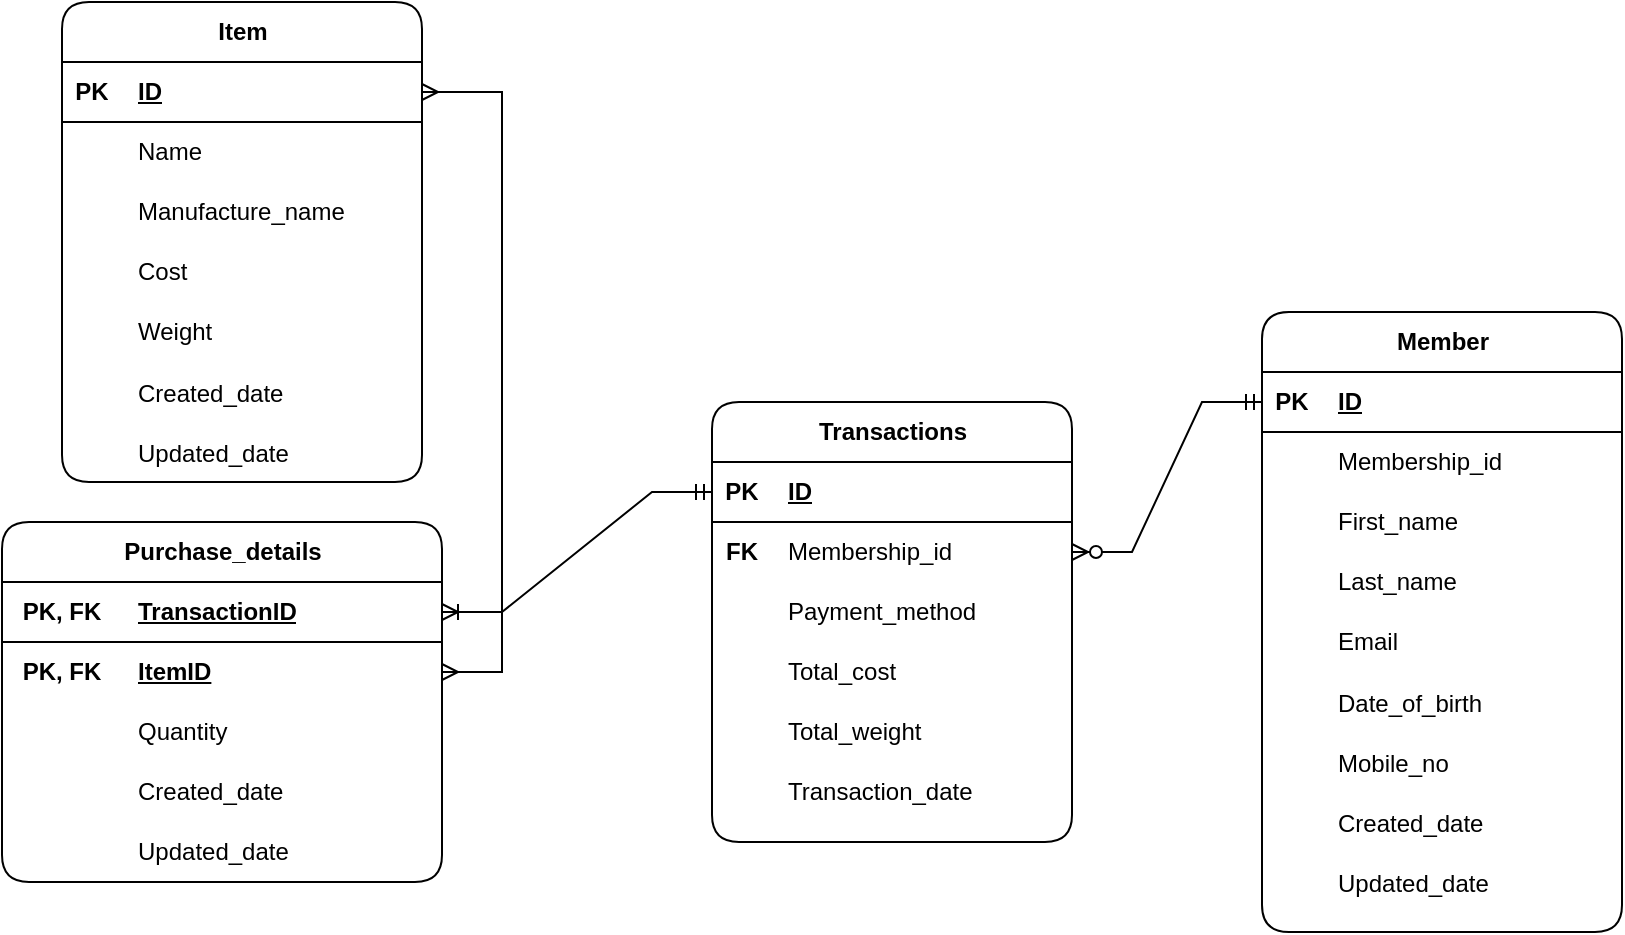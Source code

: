 <mxfile version="21.0.6"><diagram name="Page-1" id="mBTfdNgbiv4qz16sCXls"><mxGraphModel dx="1050" dy="553" grid="1" gridSize="10" guides="1" tooltips="1" connect="1" arrows="1" fold="1" page="1" pageScale="1" pageWidth="1169" pageHeight="827" math="0" shadow="0"><root><mxCell id="0"/><mxCell id="1" parent="0"/><mxCell id="h47aeCVus-h1G1dlQ44J-30" value="Item" style="shape=table;startSize=30;container=1;collapsible=1;childLayout=tableLayout;fixedRows=1;rowLines=0;fontStyle=1;align=center;resizeLast=1;html=1;columnLines=0;swimlaneLine=1;rounded=1;strokeColor=default;shadow=0;" parent="1" vertex="1"><mxGeometry x="260" y="60" width="180" height="240" as="geometry"/></mxCell><mxCell id="h47aeCVus-h1G1dlQ44J-31" value="" style="shape=tableRow;horizontal=0;startSize=0;swimlaneHead=0;swimlaneBody=0;fillColor=none;collapsible=0;dropTarget=0;points=[[0,0.5],[1,0.5]];portConstraint=eastwest;top=0;left=0;right=0;bottom=1;" parent="h47aeCVus-h1G1dlQ44J-30" vertex="1"><mxGeometry y="30" width="180" height="30" as="geometry"/></mxCell><mxCell id="h47aeCVus-h1G1dlQ44J-32" value="PK" style="shape=partialRectangle;connectable=0;fillColor=none;top=0;left=0;bottom=0;right=0;fontStyle=1;overflow=hidden;whiteSpace=wrap;html=1;" parent="h47aeCVus-h1G1dlQ44J-31" vertex="1"><mxGeometry width="30" height="30" as="geometry"><mxRectangle width="30" height="30" as="alternateBounds"/></mxGeometry></mxCell><mxCell id="h47aeCVus-h1G1dlQ44J-33" value="ID" style="shape=partialRectangle;connectable=0;fillColor=none;top=0;left=0;bottom=0;right=0;align=left;spacingLeft=6;fontStyle=5;overflow=hidden;whiteSpace=wrap;html=1;" parent="h47aeCVus-h1G1dlQ44J-31" vertex="1"><mxGeometry x="30" width="150" height="30" as="geometry"><mxRectangle width="150" height="30" as="alternateBounds"/></mxGeometry></mxCell><mxCell id="h47aeCVus-h1G1dlQ44J-34" value="" style="shape=tableRow;horizontal=0;startSize=0;swimlaneHead=0;swimlaneBody=0;fillColor=none;collapsible=0;dropTarget=0;points=[[0,0.5],[1,0.5]];portConstraint=eastwest;top=0;left=0;right=0;bottom=0;" parent="h47aeCVus-h1G1dlQ44J-30" vertex="1"><mxGeometry y="60" width="180" height="30" as="geometry"/></mxCell><mxCell id="h47aeCVus-h1G1dlQ44J-35" value="" style="shape=partialRectangle;connectable=0;fillColor=none;top=0;left=0;bottom=0;right=0;editable=1;overflow=hidden;whiteSpace=wrap;html=1;" parent="h47aeCVus-h1G1dlQ44J-34" vertex="1"><mxGeometry width="30" height="30" as="geometry"><mxRectangle width="30" height="30" as="alternateBounds"/></mxGeometry></mxCell><mxCell id="h47aeCVus-h1G1dlQ44J-36" value="Name" style="shape=partialRectangle;connectable=0;fillColor=none;top=0;left=0;bottom=0;right=0;align=left;spacingLeft=6;overflow=hidden;whiteSpace=wrap;html=1;" parent="h47aeCVus-h1G1dlQ44J-34" vertex="1"><mxGeometry x="30" width="150" height="30" as="geometry"><mxRectangle width="150" height="30" as="alternateBounds"/></mxGeometry></mxCell><mxCell id="h47aeCVus-h1G1dlQ44J-37" value="" style="shape=tableRow;horizontal=0;startSize=0;swimlaneHead=0;swimlaneBody=0;fillColor=none;collapsible=0;dropTarget=0;points=[[0,0.5],[1,0.5]];portConstraint=eastwest;top=0;left=0;right=0;bottom=0;" parent="h47aeCVus-h1G1dlQ44J-30" vertex="1"><mxGeometry y="90" width="180" height="30" as="geometry"/></mxCell><mxCell id="h47aeCVus-h1G1dlQ44J-38" value="" style="shape=partialRectangle;connectable=0;fillColor=none;top=0;left=0;bottom=0;right=0;editable=1;overflow=hidden;whiteSpace=wrap;html=1;" parent="h47aeCVus-h1G1dlQ44J-37" vertex="1"><mxGeometry width="30" height="30" as="geometry"><mxRectangle width="30" height="30" as="alternateBounds"/></mxGeometry></mxCell><mxCell id="h47aeCVus-h1G1dlQ44J-39" value="Manufacture_name" style="shape=partialRectangle;connectable=0;fillColor=none;top=0;left=0;bottom=0;right=0;align=left;spacingLeft=6;overflow=hidden;whiteSpace=wrap;html=1;" parent="h47aeCVus-h1G1dlQ44J-37" vertex="1"><mxGeometry x="30" width="150" height="30" as="geometry"><mxRectangle width="150" height="30" as="alternateBounds"/></mxGeometry></mxCell><mxCell id="h47aeCVus-h1G1dlQ44J-40" value="" style="shape=tableRow;horizontal=0;startSize=0;swimlaneHead=0;swimlaneBody=0;fillColor=none;collapsible=0;dropTarget=0;points=[[0,0.5],[1,0.5]];portConstraint=eastwest;top=0;left=0;right=0;bottom=0;" parent="h47aeCVus-h1G1dlQ44J-30" vertex="1"><mxGeometry y="120" width="180" height="30" as="geometry"/></mxCell><mxCell id="h47aeCVus-h1G1dlQ44J-41" value="" style="shape=partialRectangle;connectable=0;fillColor=none;top=0;left=0;bottom=0;right=0;editable=1;overflow=hidden;whiteSpace=wrap;html=1;" parent="h47aeCVus-h1G1dlQ44J-40" vertex="1"><mxGeometry width="30" height="30" as="geometry"><mxRectangle width="30" height="30" as="alternateBounds"/></mxGeometry></mxCell><mxCell id="h47aeCVus-h1G1dlQ44J-42" value="Cost" style="shape=partialRectangle;connectable=0;fillColor=none;top=0;left=0;bottom=0;right=0;align=left;spacingLeft=6;overflow=hidden;whiteSpace=wrap;html=1;" parent="h47aeCVus-h1G1dlQ44J-40" vertex="1"><mxGeometry x="30" width="150" height="30" as="geometry"><mxRectangle width="150" height="30" as="alternateBounds"/></mxGeometry></mxCell><mxCell id="h47aeCVus-h1G1dlQ44J-44" value="Weight" style="shape=partialRectangle;connectable=0;fillColor=none;top=0;left=0;bottom=0;right=0;align=left;spacingLeft=6;overflow=hidden;whiteSpace=wrap;html=1;" parent="1" vertex="1"><mxGeometry x="290" y="210" width="150" height="30" as="geometry"><mxRectangle width="150" height="30" as="alternateBounds"/></mxGeometry></mxCell><mxCell id="h47aeCVus-h1G1dlQ44J-45" value="Created_date" style="shape=partialRectangle;connectable=0;fillColor=none;top=0;left=0;bottom=0;right=0;align=left;spacingLeft=6;overflow=hidden;whiteSpace=wrap;html=1;" parent="1" vertex="1"><mxGeometry x="290" y="241" width="150" height="30" as="geometry"><mxRectangle width="150" height="30" as="alternateBounds"/></mxGeometry></mxCell><mxCell id="h47aeCVus-h1G1dlQ44J-46" value="Updated_date" style="shape=partialRectangle;connectable=0;fillColor=none;top=0;left=0;bottom=0;right=0;align=left;spacingLeft=6;overflow=hidden;whiteSpace=wrap;html=1;" parent="1" vertex="1"><mxGeometry x="290" y="271" width="150" height="30" as="geometry"><mxRectangle width="150" height="30" as="alternateBounds"/></mxGeometry></mxCell><mxCell id="h47aeCVus-h1G1dlQ44J-60" value="Transactions" style="shape=table;startSize=30;container=1;collapsible=1;childLayout=tableLayout;fixedRows=1;rowLines=0;fontStyle=1;align=center;resizeLast=1;html=1;columnLines=0;swimlaneLine=1;rounded=1;strokeColor=default;shadow=0;" parent="1" vertex="1"><mxGeometry x="585" y="260" width="180" height="220" as="geometry"><mxRectangle x="580" y="320" width="110" height="30" as="alternateBounds"/></mxGeometry></mxCell><mxCell id="h47aeCVus-h1G1dlQ44J-61" value="" style="shape=tableRow;horizontal=0;startSize=0;swimlaneHead=0;swimlaneBody=0;fillColor=none;collapsible=0;dropTarget=0;points=[[0,0.5],[1,0.5]];portConstraint=eastwest;top=0;left=0;right=0;bottom=1;" parent="h47aeCVus-h1G1dlQ44J-60" vertex="1"><mxGeometry y="30" width="180" height="30" as="geometry"/></mxCell><mxCell id="h47aeCVus-h1G1dlQ44J-62" value="PK" style="shape=partialRectangle;connectable=0;fillColor=none;top=0;left=0;bottom=0;right=0;fontStyle=1;overflow=hidden;whiteSpace=wrap;html=1;" parent="h47aeCVus-h1G1dlQ44J-61" vertex="1"><mxGeometry width="30" height="30" as="geometry"><mxRectangle width="30" height="30" as="alternateBounds"/></mxGeometry></mxCell><mxCell id="h47aeCVus-h1G1dlQ44J-63" value="ID" style="shape=partialRectangle;connectable=0;fillColor=none;top=0;left=0;bottom=0;right=0;align=left;spacingLeft=6;fontStyle=5;overflow=hidden;whiteSpace=wrap;html=1;" parent="h47aeCVus-h1G1dlQ44J-61" vertex="1"><mxGeometry x="30" width="150" height="30" as="geometry"><mxRectangle width="150" height="30" as="alternateBounds"/></mxGeometry></mxCell><mxCell id="h47aeCVus-h1G1dlQ44J-64" value="" style="shape=tableRow;horizontal=0;startSize=0;swimlaneHead=0;swimlaneBody=0;fillColor=none;collapsible=0;dropTarget=0;points=[[0,0.5],[1,0.5]];portConstraint=eastwest;top=0;left=0;right=0;bottom=0;" parent="h47aeCVus-h1G1dlQ44J-60" vertex="1"><mxGeometry y="60" width="180" height="30" as="geometry"/></mxCell><mxCell id="h47aeCVus-h1G1dlQ44J-65" value="&lt;b&gt;FK&lt;/b&gt;" style="shape=partialRectangle;connectable=0;fillColor=none;top=0;left=0;bottom=0;right=0;editable=1;overflow=hidden;whiteSpace=wrap;html=1;" parent="h47aeCVus-h1G1dlQ44J-64" vertex="1"><mxGeometry width="30" height="30" as="geometry"><mxRectangle width="30" height="30" as="alternateBounds"/></mxGeometry></mxCell><mxCell id="h47aeCVus-h1G1dlQ44J-66" value="Membership_id" style="shape=partialRectangle;connectable=0;fillColor=none;top=0;left=0;bottom=0;right=0;align=left;spacingLeft=6;overflow=hidden;whiteSpace=wrap;html=1;" parent="h47aeCVus-h1G1dlQ44J-64" vertex="1"><mxGeometry x="30" width="150" height="30" as="geometry"><mxRectangle width="150" height="30" as="alternateBounds"/></mxGeometry></mxCell><mxCell id="h47aeCVus-h1G1dlQ44J-67" value="" style="shape=tableRow;horizontal=0;startSize=0;swimlaneHead=0;swimlaneBody=0;fillColor=none;collapsible=0;dropTarget=0;points=[[0,0.5],[1,0.5]];portConstraint=eastwest;top=0;left=0;right=0;bottom=0;" parent="h47aeCVus-h1G1dlQ44J-60" vertex="1"><mxGeometry y="90" width="180" height="30" as="geometry"/></mxCell><mxCell id="h47aeCVus-h1G1dlQ44J-68" value="" style="shape=partialRectangle;connectable=0;fillColor=none;top=0;left=0;bottom=0;right=0;editable=1;overflow=hidden;whiteSpace=wrap;html=1;" parent="h47aeCVus-h1G1dlQ44J-67" vertex="1"><mxGeometry width="30" height="30" as="geometry"><mxRectangle width="30" height="30" as="alternateBounds"/></mxGeometry></mxCell><mxCell id="h47aeCVus-h1G1dlQ44J-69" value="Payment_method" style="shape=partialRectangle;connectable=0;fillColor=none;top=0;left=0;bottom=0;right=0;align=left;spacingLeft=6;overflow=hidden;whiteSpace=wrap;html=1;" parent="h47aeCVus-h1G1dlQ44J-67" vertex="1"><mxGeometry x="30" width="150" height="30" as="geometry"><mxRectangle width="150" height="30" as="alternateBounds"/></mxGeometry></mxCell><mxCell id="h47aeCVus-h1G1dlQ44J-70" value="" style="shape=tableRow;horizontal=0;startSize=0;swimlaneHead=0;swimlaneBody=0;fillColor=none;collapsible=0;dropTarget=0;points=[[0,0.5],[1,0.5]];portConstraint=eastwest;top=0;left=0;right=0;bottom=0;" parent="h47aeCVus-h1G1dlQ44J-60" vertex="1"><mxGeometry y="120" width="180" height="30" as="geometry"/></mxCell><mxCell id="h47aeCVus-h1G1dlQ44J-71" value="" style="shape=partialRectangle;connectable=0;fillColor=none;top=0;left=0;bottom=0;right=0;editable=1;overflow=hidden;whiteSpace=wrap;html=1;" parent="h47aeCVus-h1G1dlQ44J-70" vertex="1"><mxGeometry width="30" height="30" as="geometry"><mxRectangle width="30" height="30" as="alternateBounds"/></mxGeometry></mxCell><mxCell id="h47aeCVus-h1G1dlQ44J-72" value="Total_cost" style="shape=partialRectangle;connectable=0;fillColor=none;top=0;left=0;bottom=0;right=0;align=left;spacingLeft=6;overflow=hidden;whiteSpace=wrap;html=1;" parent="h47aeCVus-h1G1dlQ44J-70" vertex="1"><mxGeometry x="30" width="150" height="30" as="geometry"><mxRectangle width="150" height="30" as="alternateBounds"/></mxGeometry></mxCell><mxCell id="h47aeCVus-h1G1dlQ44J-76" value="Member" style="shape=table;startSize=30;container=1;collapsible=1;childLayout=tableLayout;fixedRows=1;rowLines=0;fontStyle=1;align=center;resizeLast=1;html=1;columnLines=0;swimlaneLine=1;rounded=1;strokeColor=default;shadow=0;" parent="1" vertex="1"><mxGeometry x="860" y="215" width="180" height="310" as="geometry"/></mxCell><mxCell id="h47aeCVus-h1G1dlQ44J-77" value="" style="shape=tableRow;horizontal=0;startSize=0;swimlaneHead=0;swimlaneBody=0;fillColor=none;collapsible=0;dropTarget=0;points=[[0,0.5],[1,0.5]];portConstraint=eastwest;top=0;left=0;right=0;bottom=1;" parent="h47aeCVus-h1G1dlQ44J-76" vertex="1"><mxGeometry y="30" width="180" height="30" as="geometry"/></mxCell><mxCell id="h47aeCVus-h1G1dlQ44J-78" value="PK" style="shape=partialRectangle;connectable=0;fillColor=none;top=0;left=0;bottom=0;right=0;fontStyle=1;overflow=hidden;whiteSpace=wrap;html=1;" parent="h47aeCVus-h1G1dlQ44J-77" vertex="1"><mxGeometry width="30" height="30" as="geometry"><mxRectangle width="30" height="30" as="alternateBounds"/></mxGeometry></mxCell><mxCell id="h47aeCVus-h1G1dlQ44J-79" value="ID" style="shape=partialRectangle;connectable=0;fillColor=none;top=0;left=0;bottom=0;right=0;align=left;spacingLeft=6;fontStyle=5;overflow=hidden;whiteSpace=wrap;html=1;" parent="h47aeCVus-h1G1dlQ44J-77" vertex="1"><mxGeometry x="30" width="150" height="30" as="geometry"><mxRectangle width="150" height="30" as="alternateBounds"/></mxGeometry></mxCell><mxCell id="h47aeCVus-h1G1dlQ44J-80" value="" style="shape=tableRow;horizontal=0;startSize=0;swimlaneHead=0;swimlaneBody=0;fillColor=none;collapsible=0;dropTarget=0;points=[[0,0.5],[1,0.5]];portConstraint=eastwest;top=0;left=0;right=0;bottom=0;" parent="h47aeCVus-h1G1dlQ44J-76" vertex="1"><mxGeometry y="60" width="180" height="30" as="geometry"/></mxCell><mxCell id="h47aeCVus-h1G1dlQ44J-81" value="" style="shape=partialRectangle;connectable=0;fillColor=none;top=0;left=0;bottom=0;right=0;editable=1;overflow=hidden;whiteSpace=wrap;html=1;" parent="h47aeCVus-h1G1dlQ44J-80" vertex="1"><mxGeometry width="30" height="30" as="geometry"><mxRectangle width="30" height="30" as="alternateBounds"/></mxGeometry></mxCell><mxCell id="h47aeCVus-h1G1dlQ44J-82" value="Membership_id" style="shape=partialRectangle;connectable=0;fillColor=none;top=0;left=0;bottom=0;right=0;align=left;spacingLeft=6;overflow=hidden;whiteSpace=wrap;html=1;" parent="h47aeCVus-h1G1dlQ44J-80" vertex="1"><mxGeometry x="30" width="150" height="30" as="geometry"><mxRectangle width="150" height="30" as="alternateBounds"/></mxGeometry></mxCell><mxCell id="h47aeCVus-h1G1dlQ44J-83" value="" style="shape=tableRow;horizontal=0;startSize=0;swimlaneHead=0;swimlaneBody=0;fillColor=none;collapsible=0;dropTarget=0;points=[[0,0.5],[1,0.5]];portConstraint=eastwest;top=0;left=0;right=0;bottom=0;" parent="h47aeCVus-h1G1dlQ44J-76" vertex="1"><mxGeometry y="90" width="180" height="30" as="geometry"/></mxCell><mxCell id="h47aeCVus-h1G1dlQ44J-84" value="" style="shape=partialRectangle;connectable=0;fillColor=none;top=0;left=0;bottom=0;right=0;editable=1;overflow=hidden;whiteSpace=wrap;html=1;" parent="h47aeCVus-h1G1dlQ44J-83" vertex="1"><mxGeometry width="30" height="30" as="geometry"><mxRectangle width="30" height="30" as="alternateBounds"/></mxGeometry></mxCell><mxCell id="h47aeCVus-h1G1dlQ44J-85" value="First_name" style="shape=partialRectangle;connectable=0;fillColor=none;top=0;left=0;bottom=0;right=0;align=left;spacingLeft=6;overflow=hidden;whiteSpace=wrap;html=1;" parent="h47aeCVus-h1G1dlQ44J-83" vertex="1"><mxGeometry x="30" width="150" height="30" as="geometry"><mxRectangle width="150" height="30" as="alternateBounds"/></mxGeometry></mxCell><mxCell id="h47aeCVus-h1G1dlQ44J-86" value="" style="shape=tableRow;horizontal=0;startSize=0;swimlaneHead=0;swimlaneBody=0;fillColor=none;collapsible=0;dropTarget=0;points=[[0,0.5],[1,0.5]];portConstraint=eastwest;top=0;left=0;right=0;bottom=0;" parent="h47aeCVus-h1G1dlQ44J-76" vertex="1"><mxGeometry y="120" width="180" height="30" as="geometry"/></mxCell><mxCell id="h47aeCVus-h1G1dlQ44J-87" value="" style="shape=partialRectangle;connectable=0;fillColor=none;top=0;left=0;bottom=0;right=0;editable=1;overflow=hidden;whiteSpace=wrap;html=1;" parent="h47aeCVus-h1G1dlQ44J-86" vertex="1"><mxGeometry width="30" height="30" as="geometry"><mxRectangle width="30" height="30" as="alternateBounds"/></mxGeometry></mxCell><mxCell id="h47aeCVus-h1G1dlQ44J-88" value="Last_name" style="shape=partialRectangle;connectable=0;fillColor=none;top=0;left=0;bottom=0;right=0;align=left;spacingLeft=6;overflow=hidden;whiteSpace=wrap;html=1;" parent="h47aeCVus-h1G1dlQ44J-86" vertex="1"><mxGeometry x="30" width="150" height="30" as="geometry"><mxRectangle width="150" height="30" as="alternateBounds"/></mxGeometry></mxCell><mxCell id="h47aeCVus-h1G1dlQ44J-89" value="Email" style="shape=partialRectangle;connectable=0;fillColor=none;top=0;left=0;bottom=0;right=0;align=left;spacingLeft=6;overflow=hidden;whiteSpace=wrap;html=1;" parent="1" vertex="1"><mxGeometry x="890" y="365" width="150" height="30" as="geometry"><mxRectangle width="150" height="30" as="alternateBounds"/></mxGeometry></mxCell><mxCell id="h47aeCVus-h1G1dlQ44J-90" value="Date_of_birth" style="shape=partialRectangle;connectable=0;fillColor=none;top=0;left=0;bottom=0;right=0;align=left;spacingLeft=6;overflow=hidden;whiteSpace=wrap;html=1;" parent="1" vertex="1"><mxGeometry x="890" y="396" width="150" height="30" as="geometry"><mxRectangle width="150" height="30" as="alternateBounds"/></mxGeometry></mxCell><mxCell id="h47aeCVus-h1G1dlQ44J-91" value="Mobile_no" style="shape=partialRectangle;connectable=0;fillColor=none;top=0;left=0;bottom=0;right=0;align=left;spacingLeft=6;overflow=hidden;whiteSpace=wrap;html=1;" parent="1" vertex="1"><mxGeometry x="890" y="426" width="150" height="30" as="geometry"><mxRectangle width="150" height="30" as="alternateBounds"/></mxGeometry></mxCell><mxCell id="h47aeCVus-h1G1dlQ44J-92" value="Purchase_details" style="shape=table;startSize=30;container=1;collapsible=1;childLayout=tableLayout;fixedRows=1;rowLines=0;fontStyle=1;align=center;resizeLast=1;html=1;columnLines=0;swimlaneLine=1;rounded=1;strokeColor=default;shadow=0;top=1;" parent="1" vertex="1"><mxGeometry x="230" y="320" width="220" height="180" as="geometry"/></mxCell><mxCell id="h47aeCVus-h1G1dlQ44J-93" value="" style="shape=tableRow;horizontal=0;startSize=0;swimlaneHead=0;swimlaneBody=0;fillColor=none;collapsible=0;dropTarget=0;points=[[0,0.5],[1,0.5]];portConstraint=eastwest;top=0;left=0;right=0;bottom=1;" parent="h47aeCVus-h1G1dlQ44J-92" vertex="1"><mxGeometry y="30" width="220" height="30" as="geometry"/></mxCell><mxCell id="h47aeCVus-h1G1dlQ44J-94" value="PK, FK" style="shape=partialRectangle;connectable=0;fillColor=none;top=0;left=0;bottom=0;right=0;fontStyle=1;overflow=hidden;whiteSpace=wrap;html=1;" parent="h47aeCVus-h1G1dlQ44J-93" vertex="1"><mxGeometry width="60" height="30" as="geometry"><mxRectangle width="60" height="30" as="alternateBounds"/></mxGeometry></mxCell><mxCell id="h47aeCVus-h1G1dlQ44J-95" value="TransactionID" style="shape=partialRectangle;connectable=0;fillColor=none;top=0;left=0;bottom=0;right=0;align=left;spacingLeft=6;fontStyle=5;overflow=hidden;whiteSpace=wrap;html=1;" parent="h47aeCVus-h1G1dlQ44J-93" vertex="1"><mxGeometry x="60" width="160" height="30" as="geometry"><mxRectangle width="160" height="30" as="alternateBounds"/></mxGeometry></mxCell><mxCell id="h47aeCVus-h1G1dlQ44J-96" value="" style="shape=tableRow;horizontal=0;startSize=0;swimlaneHead=0;swimlaneBody=0;fillColor=none;collapsible=0;dropTarget=0;points=[[0,0.5],[1,0.5]];portConstraint=eastwest;top=0;left=0;right=0;bottom=0;" parent="h47aeCVus-h1G1dlQ44J-92" vertex="1"><mxGeometry y="60" width="220" height="30" as="geometry"/></mxCell><mxCell id="h47aeCVus-h1G1dlQ44J-97" value="&lt;b&gt;PK, FK&lt;/b&gt;" style="shape=partialRectangle;connectable=0;fillColor=none;top=0;left=0;bottom=0;right=0;editable=1;overflow=hidden;whiteSpace=wrap;html=1;" parent="h47aeCVus-h1G1dlQ44J-96" vertex="1"><mxGeometry width="60" height="30" as="geometry"><mxRectangle width="60" height="30" as="alternateBounds"/></mxGeometry></mxCell><mxCell id="h47aeCVus-h1G1dlQ44J-98" value="&lt;b&gt;&lt;u&gt;ItemID&lt;/u&gt;&lt;/b&gt;" style="shape=partialRectangle;connectable=0;fillColor=none;top=0;left=0;bottom=0;right=0;align=left;spacingLeft=6;overflow=hidden;whiteSpace=wrap;html=1;" parent="h47aeCVus-h1G1dlQ44J-96" vertex="1"><mxGeometry x="60" width="160" height="30" as="geometry"><mxRectangle width="160" height="30" as="alternateBounds"/></mxGeometry></mxCell><mxCell id="h47aeCVus-h1G1dlQ44J-99" value="" style="shape=tableRow;horizontal=0;startSize=0;swimlaneHead=0;swimlaneBody=0;fillColor=none;collapsible=0;dropTarget=0;points=[[0,0.5],[1,0.5]];portConstraint=eastwest;top=0;left=0;right=0;bottom=0;" parent="h47aeCVus-h1G1dlQ44J-92" vertex="1"><mxGeometry y="90" width="220" height="30" as="geometry"/></mxCell><mxCell id="h47aeCVus-h1G1dlQ44J-100" value="" style="shape=partialRectangle;connectable=0;fillColor=none;top=0;left=0;bottom=0;right=0;editable=1;overflow=hidden;whiteSpace=wrap;html=1;" parent="h47aeCVus-h1G1dlQ44J-99" vertex="1"><mxGeometry width="60" height="30" as="geometry"><mxRectangle width="60" height="30" as="alternateBounds"/></mxGeometry></mxCell><mxCell id="h47aeCVus-h1G1dlQ44J-101" value="Quantity" style="shape=partialRectangle;connectable=0;fillColor=none;top=0;left=0;bottom=0;right=0;align=left;spacingLeft=6;overflow=hidden;whiteSpace=wrap;html=1;" parent="h47aeCVus-h1G1dlQ44J-99" vertex="1"><mxGeometry x="60" width="160" height="30" as="geometry"><mxRectangle width="160" height="30" as="alternateBounds"/></mxGeometry></mxCell><mxCell id="h47aeCVus-h1G1dlQ44J-102" value="" style="shape=tableRow;horizontal=0;startSize=0;swimlaneHead=0;swimlaneBody=0;fillColor=none;collapsible=0;dropTarget=0;points=[[0,0.5],[1,0.5]];portConstraint=eastwest;top=0;left=0;right=0;bottom=0;" parent="h47aeCVus-h1G1dlQ44J-92" vertex="1"><mxGeometry y="120" width="220" height="30" as="geometry"/></mxCell><mxCell id="h47aeCVus-h1G1dlQ44J-103" value="" style="shape=partialRectangle;connectable=0;fillColor=none;top=0;left=0;bottom=0;right=0;editable=1;overflow=hidden;whiteSpace=wrap;html=1;" parent="h47aeCVus-h1G1dlQ44J-102" vertex="1"><mxGeometry width="60" height="30" as="geometry"><mxRectangle width="60" height="30" as="alternateBounds"/></mxGeometry></mxCell><mxCell id="h47aeCVus-h1G1dlQ44J-104" value="" style="shape=partialRectangle;connectable=0;fillColor=none;top=0;left=0;bottom=0;right=0;align=left;spacingLeft=6;overflow=hidden;whiteSpace=wrap;html=1;" parent="h47aeCVus-h1G1dlQ44J-102" vertex="1"><mxGeometry x="60" width="160" height="30" as="geometry"><mxRectangle width="160" height="30" as="alternateBounds"/></mxGeometry></mxCell><mxCell id="h47aeCVus-h1G1dlQ44J-106" value="Created_date" style="shape=partialRectangle;connectable=0;fillColor=none;top=0;left=0;bottom=0;right=0;align=left;spacingLeft=6;overflow=hidden;whiteSpace=wrap;html=1;" parent="1" vertex="1"><mxGeometry x="290" y="440" width="150" height="30" as="geometry"><mxRectangle width="150" height="30" as="alternateBounds"/></mxGeometry></mxCell><mxCell id="h47aeCVus-h1G1dlQ44J-107" value="Updated_date" style="shape=partialRectangle;connectable=0;fillColor=none;top=0;left=0;bottom=0;right=0;align=left;spacingLeft=6;overflow=hidden;whiteSpace=wrap;html=1;" parent="1" vertex="1"><mxGeometry x="290" y="470" width="150" height="30" as="geometry"><mxRectangle width="150" height="30" as="alternateBounds"/></mxGeometry></mxCell><mxCell id="h47aeCVus-h1G1dlQ44J-108" value="Created_date" style="shape=partialRectangle;connectable=0;fillColor=none;top=0;left=0;bottom=0;right=0;align=left;spacingLeft=6;overflow=hidden;whiteSpace=wrap;html=1;" parent="1" vertex="1"><mxGeometry x="890" y="456" width="150" height="30" as="geometry"><mxRectangle width="150" height="30" as="alternateBounds"/></mxGeometry></mxCell><mxCell id="h47aeCVus-h1G1dlQ44J-109" value="Updated_date" style="shape=partialRectangle;connectable=0;fillColor=none;top=0;left=0;bottom=0;right=0;align=left;spacingLeft=6;overflow=hidden;whiteSpace=wrap;html=1;" parent="1" vertex="1"><mxGeometry x="890" y="486" width="150" height="30" as="geometry"><mxRectangle width="150" height="30" as="alternateBounds"/></mxGeometry></mxCell><mxCell id="h47aeCVus-h1G1dlQ44J-112" value="" style="edgeStyle=entityRelationEdgeStyle;fontSize=12;html=1;endArrow=ERmany;startArrow=ERmany;rounded=0;entryX=1;entryY=0.5;entryDx=0;entryDy=0;" parent="1" source="h47aeCVus-h1G1dlQ44J-96" target="h47aeCVus-h1G1dlQ44J-31" edge="1"><mxGeometry width="100" height="100" relative="1" as="geometry"><mxPoint x="430" y="570" as="sourcePoint"/><mxPoint x="520" y="340" as="targetPoint"/></mxGeometry></mxCell><mxCell id="h47aeCVus-h1G1dlQ44J-115" value="" style="edgeStyle=entityRelationEdgeStyle;fontSize=12;html=1;endArrow=ERzeroToMany;startArrow=ERmandOne;rounded=0;exitX=0;exitY=0.5;exitDx=0;exitDy=0;" parent="1" source="h47aeCVus-h1G1dlQ44J-77" target="h47aeCVus-h1G1dlQ44J-64" edge="1"><mxGeometry width="100" height="100" relative="1" as="geometry"><mxPoint x="770" y="230" as="sourcePoint"/><mxPoint x="870" y="130" as="targetPoint"/></mxGeometry></mxCell><mxCell id="t6AT_tGDysA14AZ12GNP-1" value="" style="shape=tableRow;horizontal=0;startSize=0;swimlaneHead=0;swimlaneBody=0;fillColor=none;collapsible=0;dropTarget=0;points=[[0,0.5],[1,0.5]];portConstraint=eastwest;top=0;left=0;right=0;bottom=0;" vertex="1" parent="1"><mxGeometry x="590" y="410" width="180" height="30" as="geometry"/></mxCell><mxCell id="t6AT_tGDysA14AZ12GNP-2" value="" style="shape=partialRectangle;connectable=0;fillColor=none;top=0;left=0;bottom=0;right=0;editable=1;overflow=hidden;whiteSpace=wrap;html=1;" vertex="1" parent="t6AT_tGDysA14AZ12GNP-1"><mxGeometry width="30" height="30" as="geometry"><mxRectangle width="30" height="30" as="alternateBounds"/></mxGeometry></mxCell><mxCell id="t6AT_tGDysA14AZ12GNP-3" value="Total_weight" style="shape=partialRectangle;connectable=0;fillColor=none;top=0;left=0;bottom=0;right=0;align=left;spacingLeft=6;overflow=hidden;whiteSpace=wrap;html=1;" vertex="1" parent="t6AT_tGDysA14AZ12GNP-1"><mxGeometry x="25" width="150" height="30" as="geometry"><mxRectangle width="150" height="30" as="alternateBounds"/></mxGeometry></mxCell><mxCell id="t6AT_tGDysA14AZ12GNP-4" value="" style="shape=tableRow;horizontal=0;startSize=0;swimlaneHead=0;swimlaneBody=0;fillColor=none;collapsible=0;dropTarget=0;points=[[0,0.5],[1,0.5]];portConstraint=eastwest;top=0;left=0;right=0;bottom=0;" vertex="1" parent="1"><mxGeometry x="590" y="440" width="180" height="30" as="geometry"/></mxCell><mxCell id="t6AT_tGDysA14AZ12GNP-5" value="" style="shape=partialRectangle;connectable=0;fillColor=none;top=0;left=0;bottom=0;right=0;editable=1;overflow=hidden;whiteSpace=wrap;html=1;" vertex="1" parent="t6AT_tGDysA14AZ12GNP-4"><mxGeometry width="30" height="30" as="geometry"><mxRectangle width="30" height="30" as="alternateBounds"/></mxGeometry></mxCell><mxCell id="t6AT_tGDysA14AZ12GNP-6" value="Transaction_date" style="shape=partialRectangle;connectable=0;fillColor=none;top=0;left=0;bottom=0;right=0;align=left;spacingLeft=6;overflow=hidden;whiteSpace=wrap;html=1;" vertex="1" parent="t6AT_tGDysA14AZ12GNP-4"><mxGeometry x="25" width="150" height="30" as="geometry"><mxRectangle width="150" height="30" as="alternateBounds"/></mxGeometry></mxCell><mxCell id="t6AT_tGDysA14AZ12GNP-7" value="" style="edgeStyle=entityRelationEdgeStyle;fontSize=12;html=1;endArrow=ERoneToMany;startArrow=ERmandOne;rounded=0;exitX=0;exitY=0.5;exitDx=0;exitDy=0;entryX=1;entryY=0.5;entryDx=0;entryDy=0;" edge="1" parent="1" source="h47aeCVus-h1G1dlQ44J-61" target="h47aeCVus-h1G1dlQ44J-93"><mxGeometry width="100" height="100" relative="1" as="geometry"><mxPoint x="590" y="350" as="sourcePoint"/><mxPoint x="690" y="250" as="targetPoint"/></mxGeometry></mxCell></root></mxGraphModel></diagram></mxfile>